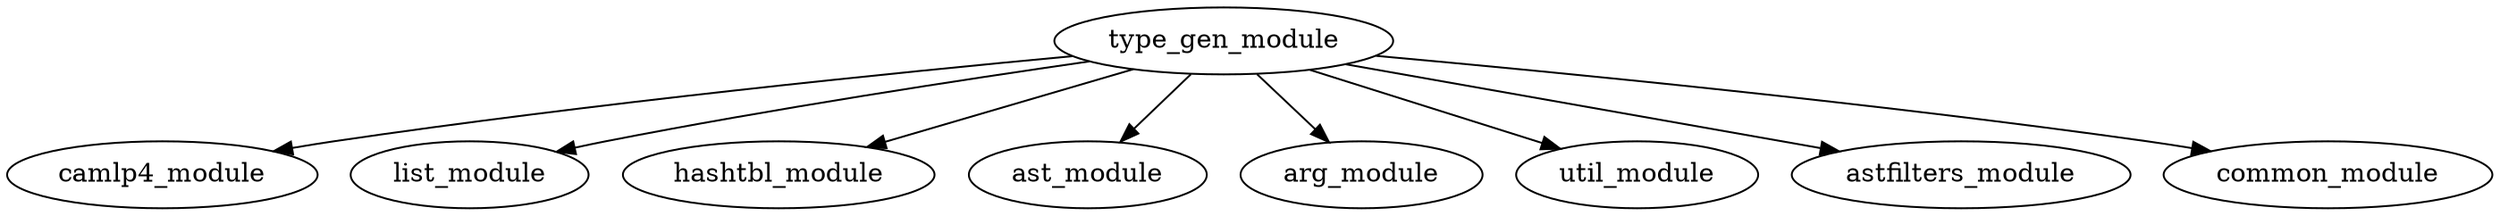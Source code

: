 digraph G {
  camlp4_module;
  list_module;
  hashtbl_module;
  ast_module;
  arg_module;
  util_module;
  astfilters_module;
  common_module;
  type_gen_module;
  
  
  type_gen_module -> arg_module;
  type_gen_module -> ast_module;
  type_gen_module -> astfilters_module;
  type_gen_module -> camlp4_module;
  type_gen_module -> common_module;
  type_gen_module -> hashtbl_module;
  type_gen_module -> list_module;
  type_gen_module -> util_module;
  
  }